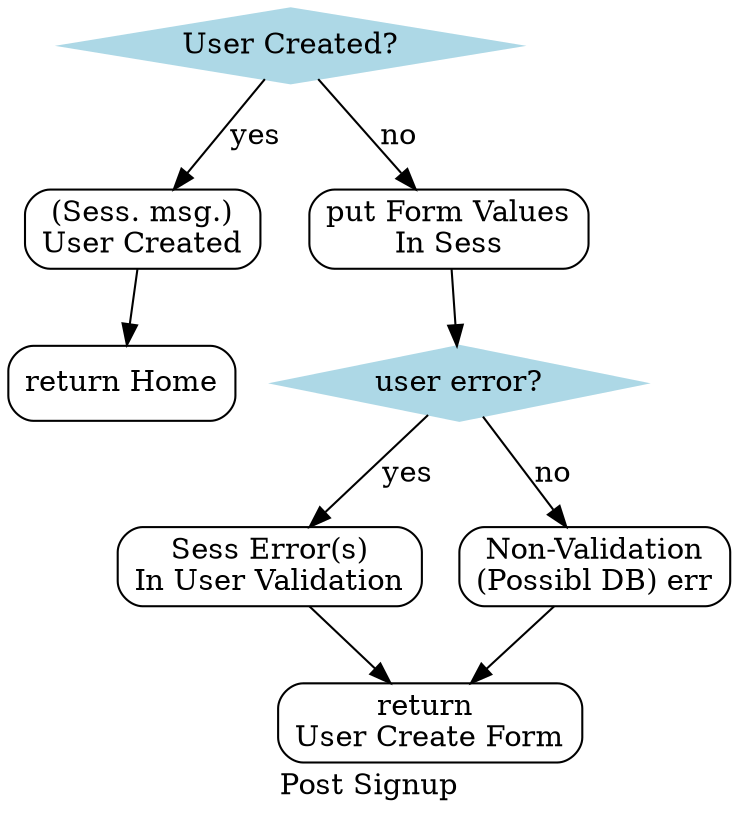 digraph {
    label="Post Signup";
// splines="ortho" /* node[shape="parallelogram", style=""]; plelgrm[label="do thing"]; */
    node[shape="box", style="rounded"]
      sessUcreated[label="(Sess. msg.)\nUser Created"];
      uPutFormValSess[label="put Form Values\nIn Sess"];
      sessErrUErr[label="Sess Error(s)\nIn User Validation"];
      sessErrNonVal[label="Non-Validation\n(Possibl DB) err"];
      retRespRedirUCreate[label="return \nUser Create Form"];
      retRespRedirHome[label="return Home"];
      

    node[shape="diamond", style="filled", color="lightblue"]
        uCreate[label="User Created?"];
        uErr_d[label="user error?"];

    uCreate -> sessUcreated[label="yes"];
    uCreate -> uPutFormValSess[label="no"];
    uPutFormValSess -> uErr_d;

    uErr_d -> sessErrUErr[label="yes"];
    uErr_d -> sessErrNonVal[label="no"];

    sessErrUErr -> retRespRedirUCreate;
    sessErrNonVal -> retRespRedirUCreate;

    sessUcreated -> retRespRedirHome;
/*    {rank=same; t1, t2} */
}
